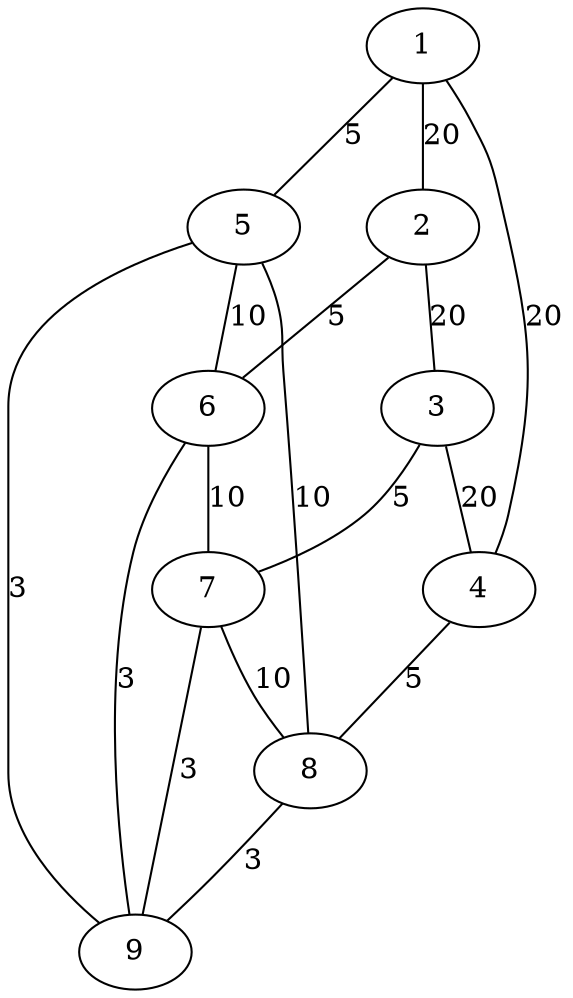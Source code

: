 graph {
"1" -- "4" [label="20"]
"1" -- "2" [label="20"]
"2" -- "3" [label="20"]
"3" -- "4" [label="20"]
"1" -- "5" [label="5"]
"2" -- "6" [label="5"]
"3" -- "7" [label="5"]
"4" -- "8" [label="5"]
"5" -- "8" [label="10"]
"5" -- "6" [label="10"]
"6" -- "7" [label="10"]
"7" -- "8" [label="10"]
"5" -- "9" [label="3"]
"6" -- "9" [label="3"]
"7" -- "9" [label="3"]
"8" -- "9" [label="3"]
}